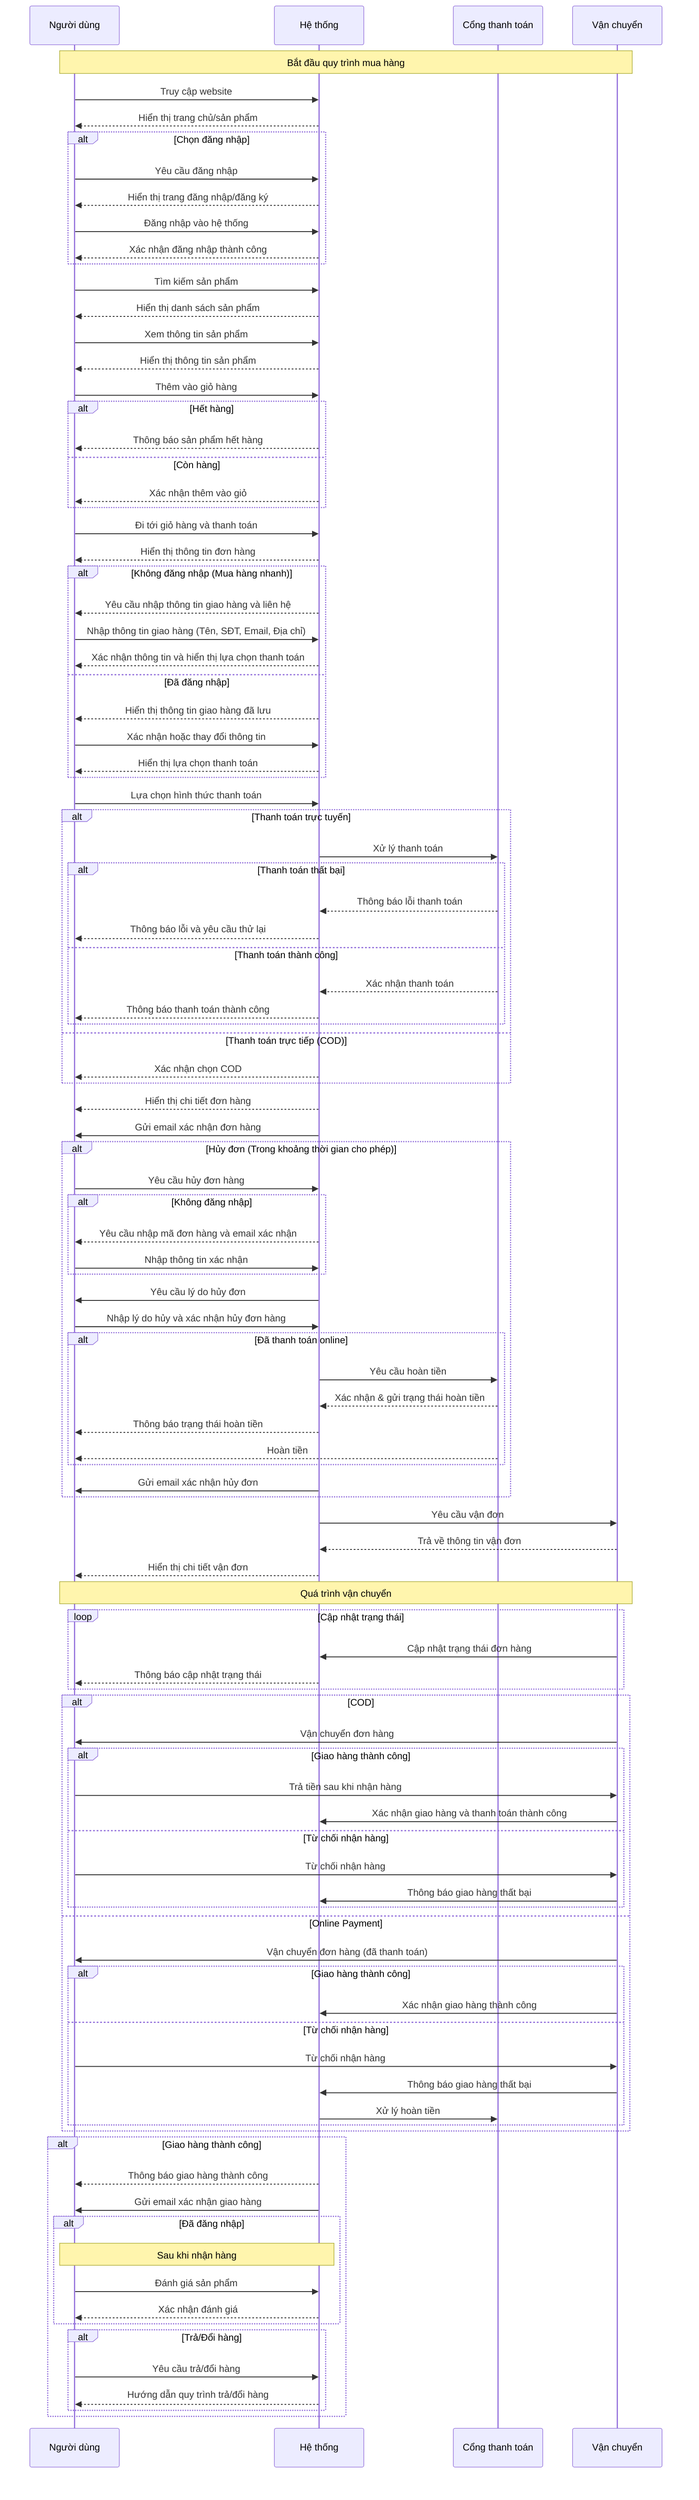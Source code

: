 sequenceDiagram
    participant Người dùng
    participant Hệ thống
    participant Cổng thanh toán
    participant Vận chuyển
    %% participant Email

    Note over Người dùng,Vận chuyển: Bắt đầu quy trình mua hàng
    
    Người dùng->>Hệ thống: Truy cập website
    Hệ thống-->>Người dùng: Hiển thị trang chủ/sản phẩm
    
    alt Chọn đăng nhập
        Người dùng->>Hệ thống: Yêu cầu đăng nhập
        Hệ thống-->>Người dùng: Hiển thị trang đăng nhập/đăng ký
        Người dùng->>Hệ thống: Đăng nhập vào hệ thống
        Hệ thống-->>Người dùng: Xác nhận đăng nhập thành công
    end

    Người dùng->>Hệ thống: Tìm kiếm sản phẩm
    Hệ thống-->>Người dùng: Hiển thị danh sách sản phẩm
    
    Người dùng->>Hệ thống: Xem thông tin sản phẩm
    Hệ thống-->>Người dùng: Hiển thị thông tin sản phẩm
    
    Người dùng->>Hệ thống: Thêm vào giỏ hàng
    
    alt Hết hàng
        Hệ thống-->>Người dùng: Thông báo sản phẩm hết hàng
    else Còn hàng
        Hệ thống-->>Người dùng: Xác nhận thêm vào giỏ
    end

    Người dùng->>Hệ thống: Đi tới giỏ hàng và thanh toán
    Hệ thống-->>Người dùng: Hiển thị thông tin đơn hàng
    
    alt Không đăng nhập (Mua hàng nhanh)
        Hệ thống-->>Người dùng: Yêu cầu nhập thông tin giao hàng và liên hệ
        Người dùng->>Hệ thống: Nhập thông tin giao hàng (Tên, SĐT, Email, Địa chỉ)
        Hệ thống-->>Người dùng: Xác nhận thông tin và hiển thị lựa chọn thanh toán
    else Đã đăng nhập
        Hệ thống-->>Người dùng: Hiển thị thông tin giao hàng đã lưu
        Người dùng->>Hệ thống: Xác nhận hoặc thay đổi thông tin
        Hệ thống-->>Người dùng: Hiển thị lựa chọn thanh toán
    end

    Người dùng->>Hệ thống: Lựa chọn hình thức thanh toán
    
    alt Thanh toán trực tuyến
        Hệ thống->>Cổng thanh toán: Xử lý thanh toán
        
        alt Thanh toán thất bại
            Cổng thanh toán-->>Hệ thống: Thông báo lỗi thanh toán
            Hệ thống-->>Người dùng: Thông báo lỗi và yêu cầu thử lại
        else Thanh toán thành công
            Cổng thanh toán-->>Hệ thống: Xác nhận thanh toán
            Hệ thống-->>Người dùng: Thông báo thanh toán thành công
        end
        
    else Thanh toán trực tiếp (COD)
        Hệ thống-->>Người dùng: Xác nhận chọn COD
    end

    Hệ thống-->>Người dùng: Hiển thị chi tiết đơn hàng
    Hệ thống->>Người dùng: Gửi email xác nhận đơn hàng

    alt Hủy đơn (Trong khoảng thời gian cho phép)
        Người dùng->>Hệ thống: Yêu cầu hủy đơn hàng
        
        alt Không đăng nhập
            Hệ thống-->>Người dùng: Yêu cầu nhập mã đơn hàng và email xác nhận
            Người dùng->>Hệ thống: Nhập thông tin xác nhận
        end
        
        Hệ thống->>Người dùng: Yêu cầu lý do hủy đơn
        Người dùng->>Hệ thống: Nhập lý do hủy và xác nhận hủy đơn hàng
        
        alt Đã thanh toán online
            Hệ thống->>Cổng thanh toán: Yêu cầu hoàn tiền
            Cổng thanh toán-->>Hệ thống: Xác nhận & gửi trạng thái hoàn tiền
            Hệ thống-->>Người dùng: Thông báo trạng thái hoàn tiền
            Cổng thanh toán-->>Người dùng: Hoàn tiền
        end
        
        Hệ thống->>Người dùng: Gửi email xác nhận hủy đơn
    end

    Hệ thống->>Vận chuyển: Yêu cầu vận đơn
    Vận chuyển-->>Hệ thống: Trả về thông tin vận đơn
    Hệ thống-->>Người dùng: Hiển thị chi tiết vận đơn
    
    Note over Người dùng,Vận chuyển: Quá trình vận chuyển
    
    loop Cập nhật trạng thái
        Vận chuyển->>Hệ thống: Cập nhật trạng thái đơn hàng
        Hệ thống-->>Người dùng: Thông báo cập nhật trạng thái
    end

    alt COD
        Vận chuyển->>Người dùng: Vận chuyển đơn hàng
        
        alt Giao hàng thành công
            Người dùng->>Vận chuyển: Trả tiền sau khi nhận hàng
            Vận chuyển->>Hệ thống: Xác nhận giao hàng và thanh toán thành công
        else Từ chối nhận hàng
            Người dùng->>Vận chuyển: Từ chối nhận hàng
            Vận chuyển->>Hệ thống: Thông báo giao hàng thất bại
        end
        
    else Online Payment
        Vận chuyển->>Người dùng: Vận chuyển đơn hàng (đã thanh toán)
        
        alt Giao hàng thành công
            Vận chuyển->>Hệ thống: Xác nhận giao hàng thành công
        else Từ chối nhận hàng
            Người dùng->>Vận chuyển: Từ chối nhận hàng
            Vận chuyển->>Hệ thống: Thông báo giao hàng thất bại
            Hệ thống->>Cổng thanh toán: Xử lý hoàn tiền
        end
    end
    
    alt Giao hàng thành công
        Hệ thống-->>Người dùng: Thông báo giao hàng thành công
        Hệ thống->>Người dùng: Gửi email xác nhận giao hàng
        
        alt Đã đăng nhập
            Note over Người dùng,Hệ thống: Sau khi nhận hàng
            Người dùng->>Hệ thống: Đánh giá sản phẩm
            Hệ thống-->>Người dùng: Xác nhận đánh giá
        end
        
        alt Trả/Đổi hàng
            Người dùng->>Hệ thống: Yêu cầu trả/đổi hàng
            Hệ thống-->>Người dùng: Hướng dẫn quy trình trả/đổi hàng
        end
    end